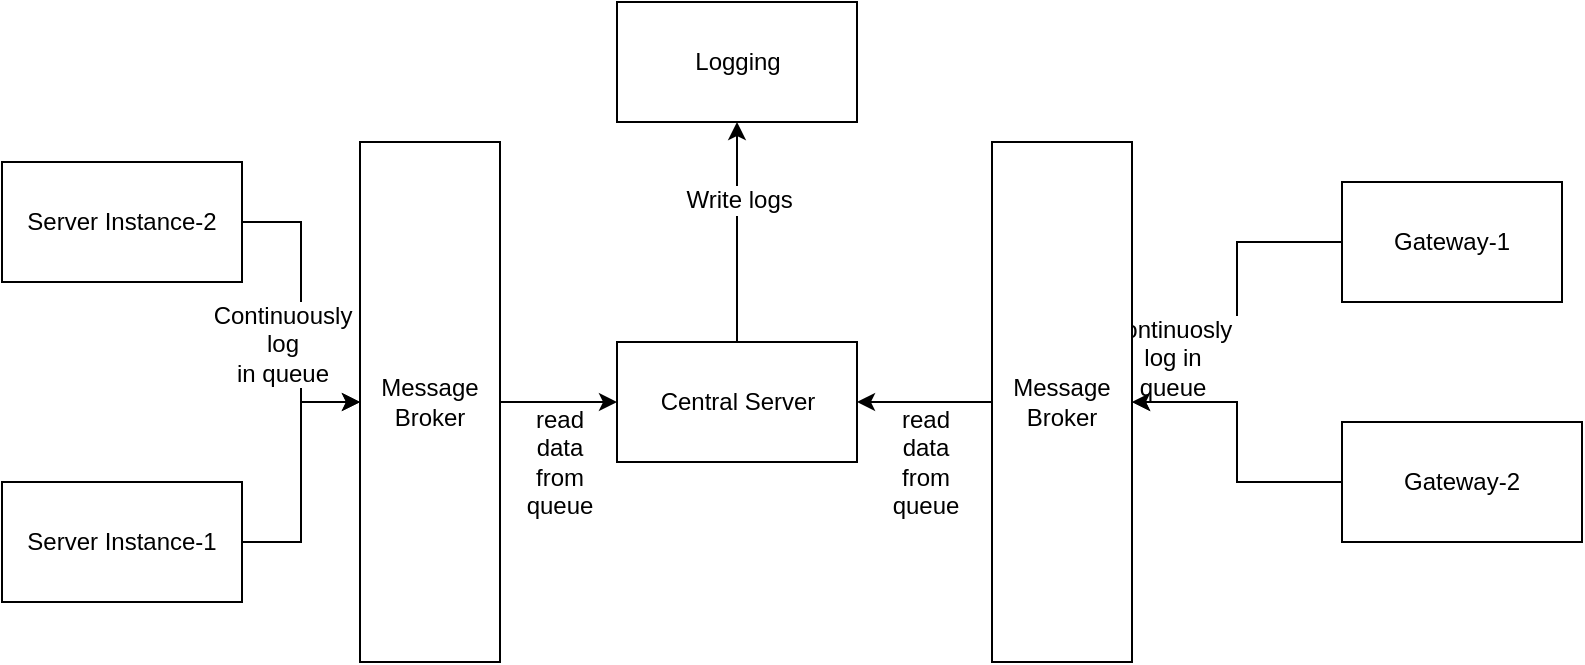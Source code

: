 <mxfile version="10.5.9" type="device"><diagram id="GIdFfCaVJzhuBuC_q-SI" name="Page-1"><mxGraphModel dx="793" dy="496" grid="1" gridSize="10" guides="1" tooltips="1" connect="1" arrows="1" fold="1" page="1" pageScale="1" pageWidth="827" pageHeight="1169" math="0" shadow="0"><root><mxCell id="0"/><mxCell id="1" parent="0"/><mxCell id="7kSZh9e9eg2zMxdJg-Yi-1" value="Logging" style="rounded=0;whiteSpace=wrap;html=1;" vertex="1" parent="1"><mxGeometry x="317.5" y="40" width="120" height="60" as="geometry"/></mxCell><mxCell id="7kSZh9e9eg2zMxdJg-Yi-22" value="" style="edgeStyle=orthogonalEdgeStyle;rounded=0;orthogonalLoop=1;jettySize=auto;html=1;entryX=0.5;entryY=1;entryDx=0;entryDy=0;" edge="1" parent="1" source="7kSZh9e9eg2zMxdJg-Yi-2" target="7kSZh9e9eg2zMxdJg-Yi-1"><mxGeometry relative="1" as="geometry"><mxPoint x="377.5" y="130" as="targetPoint"/></mxGeometry></mxCell><mxCell id="7kSZh9e9eg2zMxdJg-Yi-24" value="Write logs&amp;nbsp;" style="text;html=1;resizable=0;points=[];align=center;verticalAlign=middle;labelBackgroundColor=#ffffff;" vertex="1" connectable="0" parent="7kSZh9e9eg2zMxdJg-Yi-22"><mxGeometry x="0.291" y="-2" relative="1" as="geometry"><mxPoint as="offset"/></mxGeometry></mxCell><mxCell id="7kSZh9e9eg2zMxdJg-Yi-2" value="Central Server&lt;br&gt;" style="rounded=0;whiteSpace=wrap;html=1;" vertex="1" parent="1"><mxGeometry x="317.5" y="210" width="120" height="60" as="geometry"/></mxCell><mxCell id="7kSZh9e9eg2zMxdJg-Yi-16" value="" style="edgeStyle=orthogonalEdgeStyle;rounded=0;orthogonalLoop=1;jettySize=auto;html=1;" edge="1" parent="1" source="7kSZh9e9eg2zMxdJg-Yi-3" target="7kSZh9e9eg2zMxdJg-Yi-8"><mxGeometry relative="1" as="geometry"><mxPoint x="580" y="160" as="targetPoint"/></mxGeometry></mxCell><mxCell id="7kSZh9e9eg2zMxdJg-Yi-25" value="Continuosly&amp;nbsp; &lt;br&gt;log in &lt;br&gt;queue" style="text;html=1;resizable=0;points=[];align=center;verticalAlign=middle;labelBackgroundColor=#ffffff;" vertex="1" connectable="0" parent="7kSZh9e9eg2zMxdJg-Yi-16"><mxGeometry x="-0.438" y="29" relative="1" as="geometry"><mxPoint x="-33" y="29" as="offset"/></mxGeometry></mxCell><mxCell id="7kSZh9e9eg2zMxdJg-Yi-3" value="Gateway-1&lt;br&gt;" style="rounded=0;whiteSpace=wrap;html=1;" vertex="1" parent="1"><mxGeometry x="680" y="130" width="110" height="60" as="geometry"/></mxCell><mxCell id="7kSZh9e9eg2zMxdJg-Yi-18" value="" style="edgeStyle=orthogonalEdgeStyle;rounded=0;orthogonalLoop=1;jettySize=auto;html=1;" edge="1" parent="1" source="7kSZh9e9eg2zMxdJg-Yi-4" target="7kSZh9e9eg2zMxdJg-Yi-8"><mxGeometry relative="1" as="geometry"><mxPoint x="580" y="280" as="targetPoint"/></mxGeometry></mxCell><mxCell id="7kSZh9e9eg2zMxdJg-Yi-4" value="Gateway-2" style="rounded=0;whiteSpace=wrap;html=1;" vertex="1" parent="1"><mxGeometry x="680" y="250" width="120" height="60" as="geometry"/></mxCell><mxCell id="7kSZh9e9eg2zMxdJg-Yi-9" value="" style="edgeStyle=orthogonalEdgeStyle;rounded=0;orthogonalLoop=1;jettySize=auto;html=1;" edge="1" parent="1" source="7kSZh9e9eg2zMxdJg-Yi-5" target="7kSZh9e9eg2zMxdJg-Yi-7"><mxGeometry relative="1" as="geometry"/></mxCell><mxCell id="7kSZh9e9eg2zMxdJg-Yi-23" value="Continuously &lt;br&gt;log &lt;br&gt;in queue" style="text;html=1;resizable=0;points=[];align=center;verticalAlign=middle;labelBackgroundColor=#ffffff;" vertex="1" connectable="0" parent="7kSZh9e9eg2zMxdJg-Yi-9"><mxGeometry x="-0.168" y="-2" relative="1" as="geometry"><mxPoint x="-8" y="28" as="offset"/></mxGeometry></mxCell><mxCell id="7kSZh9e9eg2zMxdJg-Yi-5" value="Server Instance-2&lt;br&gt;" style="rounded=0;whiteSpace=wrap;html=1;" vertex="1" parent="1"><mxGeometry x="10" y="120" width="120" height="60" as="geometry"/></mxCell><mxCell id="7kSZh9e9eg2zMxdJg-Yi-10" value="" style="edgeStyle=orthogonalEdgeStyle;rounded=0;orthogonalLoop=1;jettySize=auto;html=1;" edge="1" parent="1" source="7kSZh9e9eg2zMxdJg-Yi-6" target="7kSZh9e9eg2zMxdJg-Yi-7"><mxGeometry relative="1" as="geometry"/></mxCell><mxCell id="7kSZh9e9eg2zMxdJg-Yi-6" value="Server Instance-1" style="rounded=0;whiteSpace=wrap;html=1;" vertex="1" parent="1"><mxGeometry x="10" y="280" width="120" height="60" as="geometry"/></mxCell><mxCell id="7kSZh9e9eg2zMxdJg-Yi-19" value="" style="edgeStyle=orthogonalEdgeStyle;rounded=0;orthogonalLoop=1;jettySize=auto;html=1;" edge="1" parent="1" source="7kSZh9e9eg2zMxdJg-Yi-7" target="7kSZh9e9eg2zMxdJg-Yi-2"><mxGeometry relative="1" as="geometry"/></mxCell><mxCell id="7kSZh9e9eg2zMxdJg-Yi-7" value="Message Broker" style="rounded=0;whiteSpace=wrap;html=1;" vertex="1" parent="1"><mxGeometry x="189" y="110" width="70" height="260" as="geometry"/></mxCell><mxCell id="7kSZh9e9eg2zMxdJg-Yi-20" value="" style="edgeStyle=orthogonalEdgeStyle;rounded=0;orthogonalLoop=1;jettySize=auto;html=1;" edge="1" parent="1" source="7kSZh9e9eg2zMxdJg-Yi-8" target="7kSZh9e9eg2zMxdJg-Yi-2"><mxGeometry relative="1" as="geometry"/></mxCell><mxCell id="7kSZh9e9eg2zMxdJg-Yi-8" value="Message Broker" style="rounded=0;whiteSpace=wrap;html=1;" vertex="1" parent="1"><mxGeometry x="505" y="110" width="70" height="260" as="geometry"/></mxCell><mxCell id="7kSZh9e9eg2zMxdJg-Yi-26" value="read &lt;br&gt;data from queue" style="text;html=1;strokeColor=none;fillColor=none;align=center;verticalAlign=middle;whiteSpace=wrap;rounded=0;" vertex="1" parent="1"><mxGeometry x="268.5" y="260" width="40" height="20" as="geometry"/></mxCell><mxCell id="7kSZh9e9eg2zMxdJg-Yi-27" value="read &lt;br&gt;data from queue" style="text;html=1;strokeColor=none;fillColor=none;align=center;verticalAlign=middle;whiteSpace=wrap;rounded=0;" vertex="1" parent="1"><mxGeometry x="451.5" y="260" width="40" height="20" as="geometry"/></mxCell></root></mxGraphModel></diagram></mxfile>